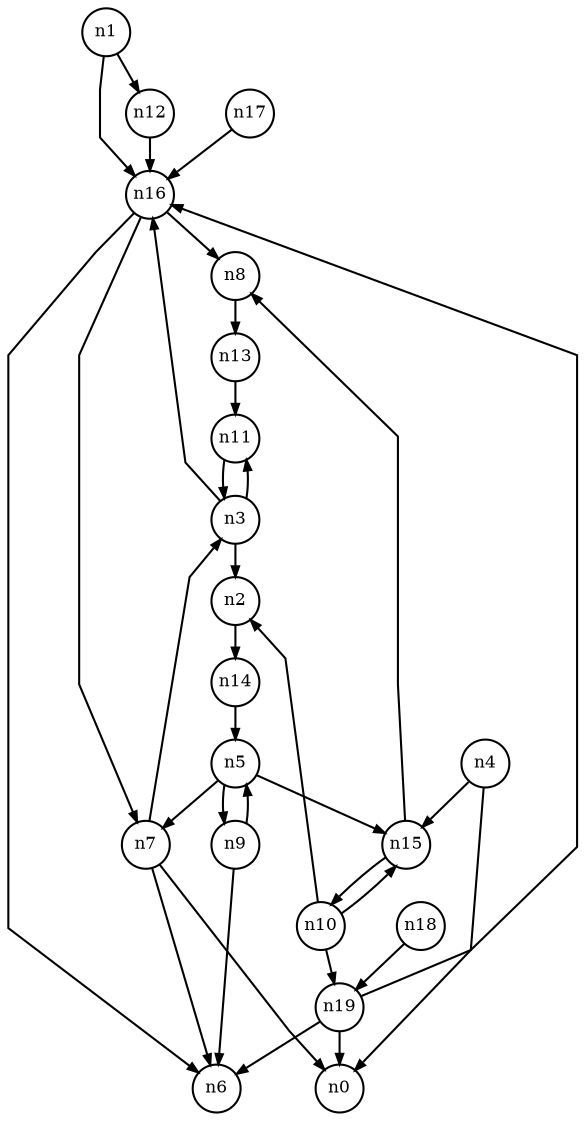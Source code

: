 digraph G{
splines=polyline;
ranksep=0.22;
nodesep=0.22;
nodesize=0.16;
fontsize=8
edge [arrowsize=0.5]
node [fontsize=8 shape=circle width=0.32 fixedsize=shape];

n12 -> n16
n1 -> n12
n1 -> n16
n16 -> n6
n16 -> n8
n16 -> n7
n14 -> n5
n2 -> n14
n3 -> n2
n3 -> n16
n3 -> n11
n4 -> n0
n4 -> n15
n15 -> n8
n15 -> n10
n7 -> n0
n7 -> n3
n7 -> n6
n5 -> n7
n5 -> n9
n5 -> n15
n9 -> n6
n9 -> n5
n13 -> n11
n8 -> n13
n10 -> n2
n10 -> n15
n10 -> n19
n19 -> n0
n19 -> n6
n19 -> n16
n11 -> n3
n17 -> n16
n18 -> n19
}
